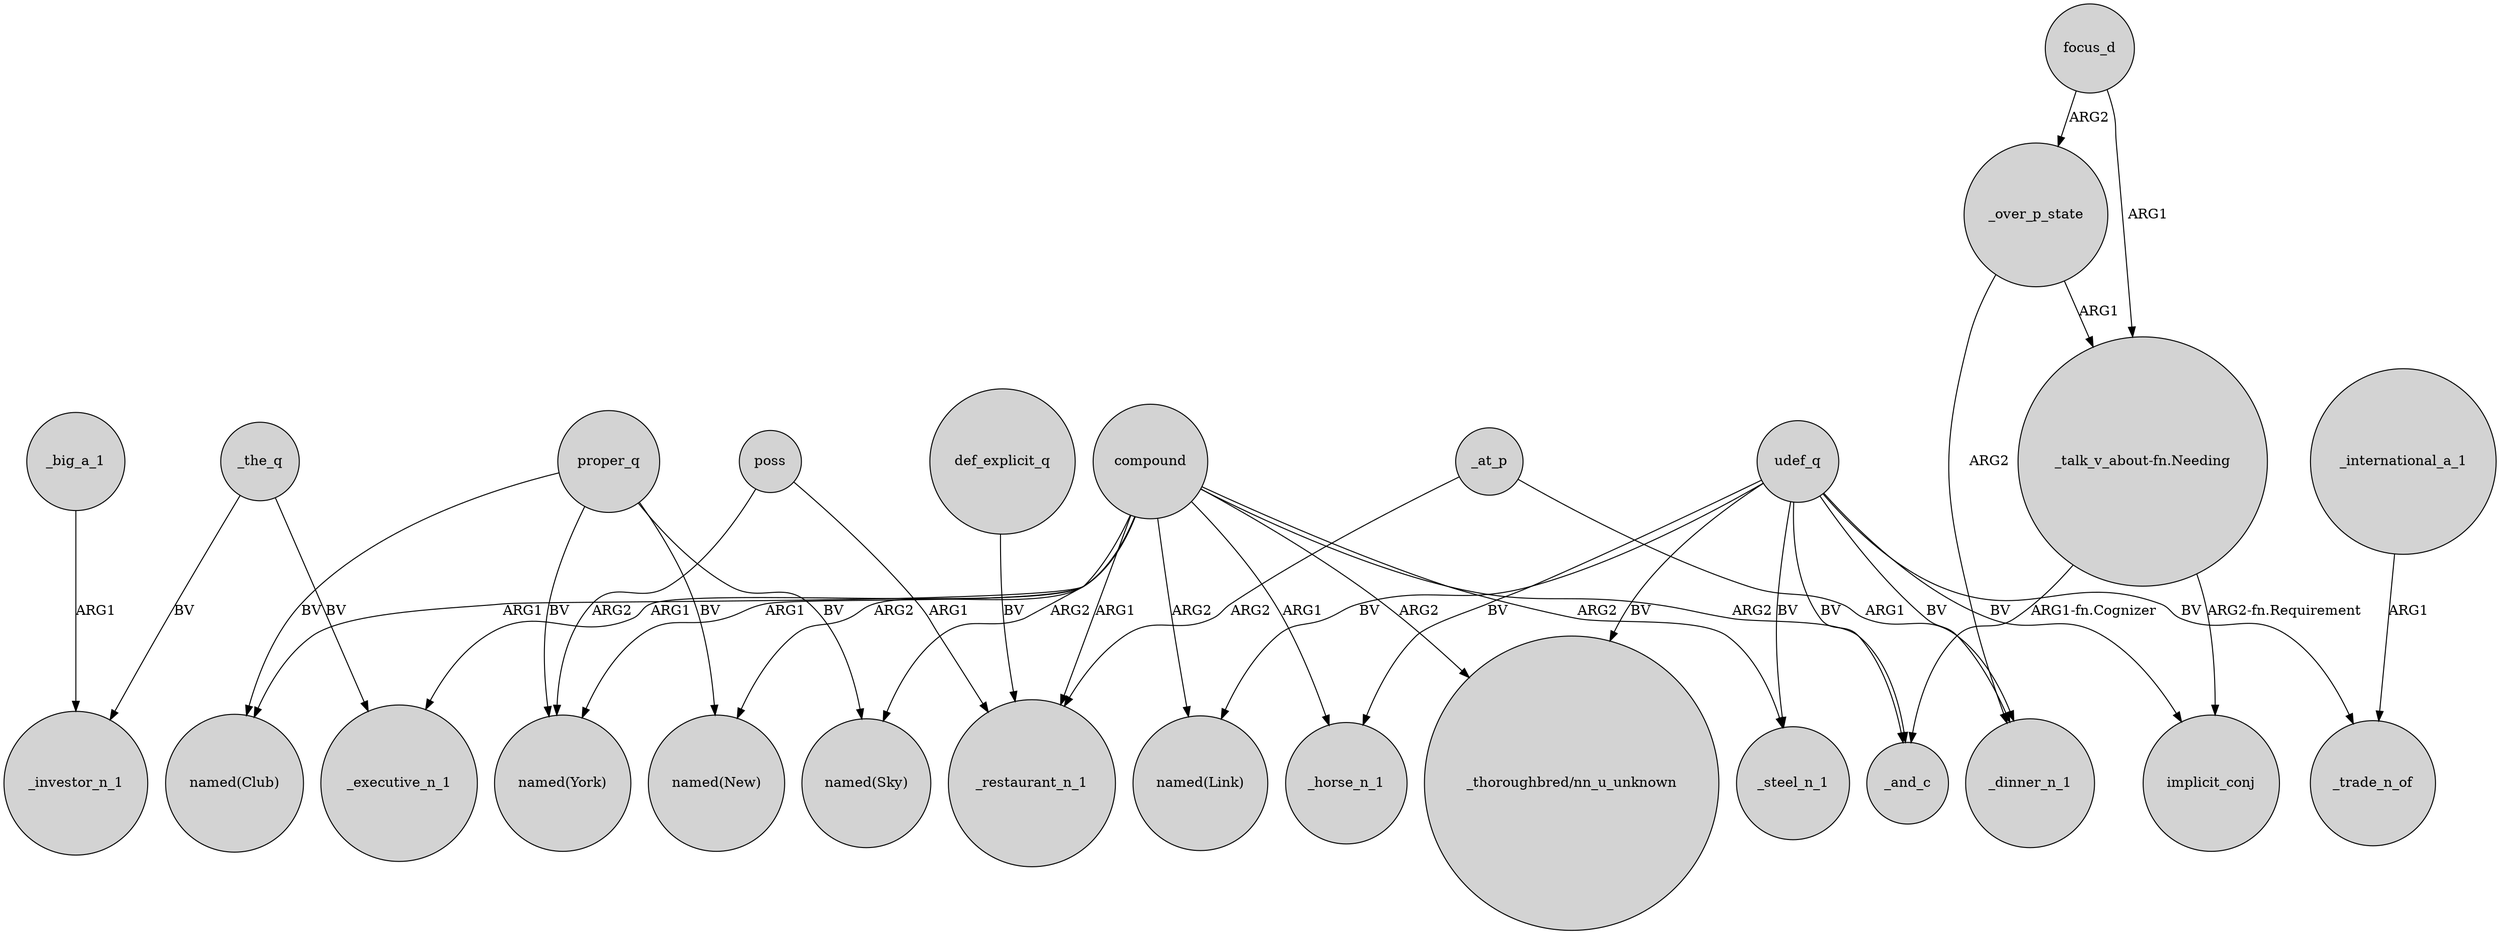 digraph {
	node [shape=circle style=filled]
	_the_q -> _investor_n_1 [label=BV]
	focus_d -> "_talk_v_about-fn.Needing" [label=ARG1]
	_big_a_1 -> _investor_n_1 [label=ARG1]
	compound -> "named(New)" [label=ARG2]
	udef_q -> "named(Link)" [label=BV]
	compound -> "named(Sky)" [label=ARG2]
	_at_p -> _restaurant_n_1 [label=ARG2]
	proper_q -> "named(New)" [label=BV]
	udef_q -> "_thoroughbred/nn_u_unknown" [label=BV]
	proper_q -> "named(Club)" [label=BV]
	def_explicit_q -> _restaurant_n_1 [label=BV]
	udef_q -> _and_c [label=BV]
	compound -> _and_c [label=ARG2]
	proper_q -> "named(Sky)" [label=BV]
	proper_q -> "named(York)" [label=BV]
	udef_q -> _steel_n_1 [label=BV]
	udef_q -> _horse_n_1 [label=BV]
	compound -> "named(Club)" [label=ARG1]
	_over_p_state -> _dinner_n_1 [label=ARG2]
	"_talk_v_about-fn.Needing" -> implicit_conj [label="ARG2-fn.Requirement"]
	_over_p_state -> "_talk_v_about-fn.Needing" [label=ARG1]
	compound -> _executive_n_1 [label=ARG1]
	compound -> _steel_n_1 [label=ARG2]
	compound -> "_thoroughbred/nn_u_unknown" [label=ARG2]
	_international_a_1 -> _trade_n_of [label=ARG1]
	compound -> "named(Link)" [label=ARG2]
	udef_q -> _trade_n_of [label=BV]
	poss -> "named(York)" [label=ARG2]
	"_talk_v_about-fn.Needing" -> _and_c [label="ARG1-fn.Cognizer"]
	udef_q -> _dinner_n_1 [label=BV]
	compound -> _restaurant_n_1 [label=ARG1]
	_the_q -> _executive_n_1 [label=BV]
	compound -> "named(York)" [label=ARG1]
	_at_p -> _dinner_n_1 [label=ARG1]
	compound -> _horse_n_1 [label=ARG1]
	udef_q -> implicit_conj [label=BV]
	poss -> _restaurant_n_1 [label=ARG1]
	focus_d -> _over_p_state [label=ARG2]
}
